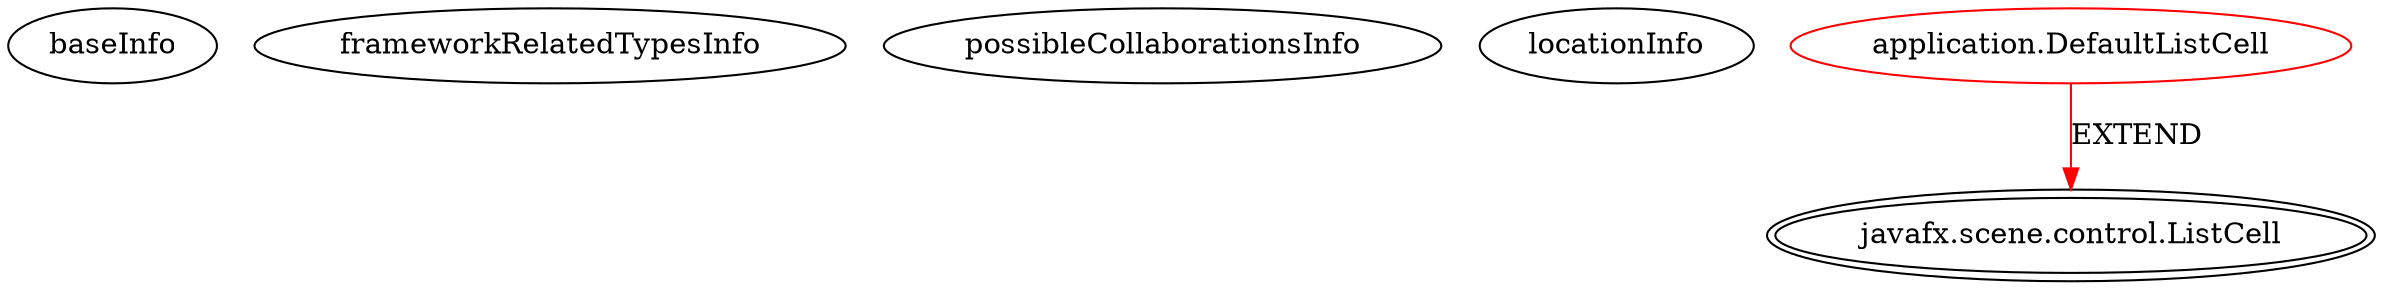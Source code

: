 digraph {
baseInfo[graphId=459,category="extension_graph",isAnonymous=false,possibleRelation=false]
frameworkRelatedTypesInfo[0="javafx.scene.control.ListCell"]
possibleCollaborationsInfo[]
locationInfo[projectName="Fisiu-skontrumFx",filePath="/Fisiu-skontrumFx/skontrumFx-master/skontrumFxApp/src/application/DefaultListCell.java",contextSignature="DefaultListCell",graphId="459"]
0[label="application.DefaultListCell",vertexType="ROOT_CLIENT_CLASS_DECLARATION",isFrameworkType=false,color=red]
1[label="javafx.scene.control.ListCell",vertexType="FRAMEWORK_CLASS_TYPE",isFrameworkType=true,peripheries=2]
0->1[label="EXTEND",color=red]
}
